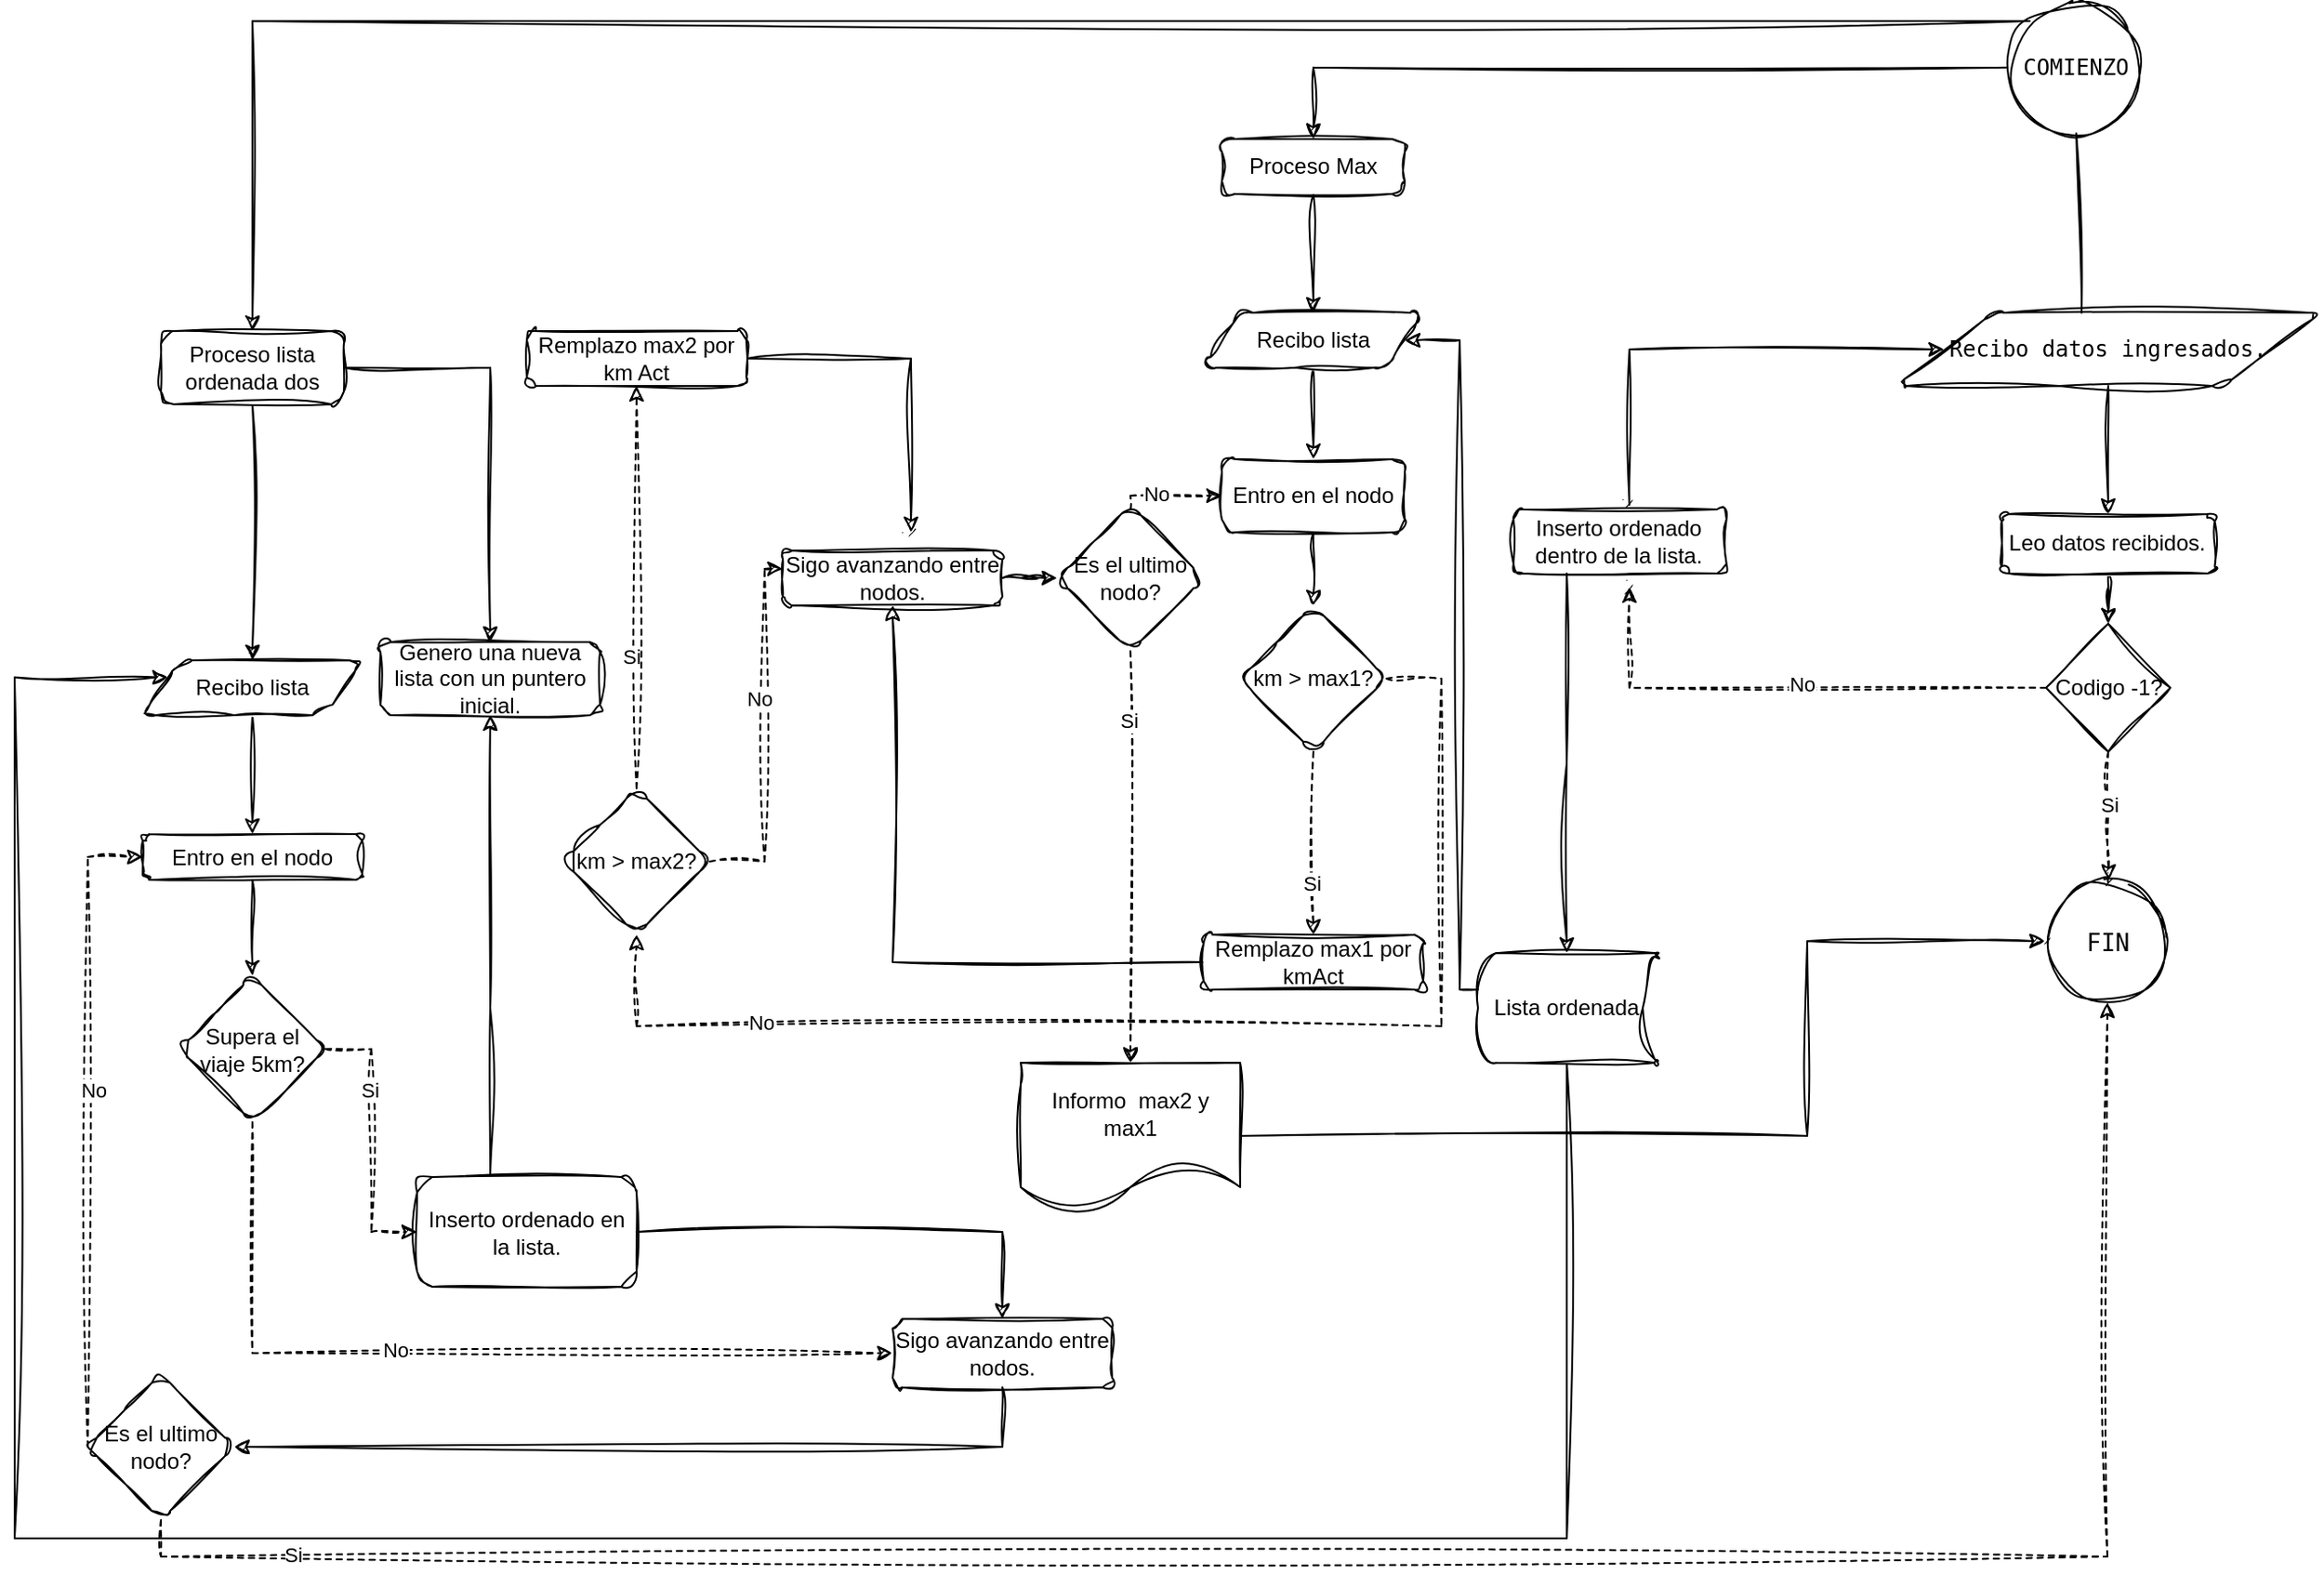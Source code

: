 <mxfile version="23.1.5" type="device">
  <diagram id="C5RBs43oDa-KdzZeNtuy" name="Page-1">
    <mxGraphModel dx="2958" dy="1967" grid="1" gridSize="10" guides="1" tooltips="1" connect="1" arrows="1" fold="1" page="1" pageScale="1" pageWidth="827" pageHeight="1169" math="0" shadow="0">
      <root>
        <mxCell id="WIyWlLk6GJQsqaUBKTNV-0" />
        <mxCell id="WIyWlLk6GJQsqaUBKTNV-1" parent="WIyWlLk6GJQsqaUBKTNV-0" />
        <mxCell id="hDE4gSIP_6tDHtdlFtJO-68" value="" style="edgeStyle=orthogonalEdgeStyle;rounded=0;orthogonalLoop=1;jettySize=auto;html=1;entryX=1;entryY=0.5;entryDx=0;entryDy=0;sketch=1;curveFitting=1;jiggle=2;" edge="1" parent="WIyWlLk6GJQsqaUBKTNV-1" source="hDE4gSIP_6tDHtdlFtJO-59" target="hDE4gSIP_6tDHtdlFtJO-77">
          <mxGeometry relative="1" as="geometry">
            <mxPoint x="-120" y="-550" as="targetPoint" />
            <Array as="points">
              <mxPoint x="-110" y="-160" />
              <mxPoint x="-110" y="-515" />
            </Array>
          </mxGeometry>
        </mxCell>
        <mxCell id="hDE4gSIP_6tDHtdlFtJO-71" style="edgeStyle=orthogonalEdgeStyle;rounded=0;orthogonalLoop=1;jettySize=auto;html=1;entryX=0.5;entryY=0;entryDx=0;entryDy=0;exitX=0;exitY=0.5;exitDx=0;exitDy=0;sketch=1;curveFitting=1;jiggle=2;" edge="1" parent="WIyWlLk6GJQsqaUBKTNV-1" source="hDE4gSIP_6tDHtdlFtJO-1" target="hDE4gSIP_6tDHtdlFtJO-74">
          <mxGeometry relative="1" as="geometry">
            <mxPoint x="-390" y="-360" as="targetPoint" />
            <mxPoint x="190" y="-662" as="sourcePoint" />
          </mxGeometry>
        </mxCell>
        <mxCell id="hDE4gSIP_6tDHtdlFtJO-78" value="" style="edgeStyle=orthogonalEdgeStyle;rounded=0;orthogonalLoop=1;jettySize=auto;html=1;sketch=1;curveFitting=1;jiggle=2;" edge="1" parent="WIyWlLk6GJQsqaUBKTNV-1" source="hDE4gSIP_6tDHtdlFtJO-74" target="hDE4gSIP_6tDHtdlFtJO-77">
          <mxGeometry relative="1" as="geometry" />
        </mxCell>
        <mxCell id="hDE4gSIP_6tDHtdlFtJO-74" value="Proceso Max" style="rounded=1;whiteSpace=wrap;html=1;absoluteArcSize=1;arcSize=14;strokeWidth=1;sketch=1;curveFitting=1;jiggle=2;" vertex="1" parent="WIyWlLk6GJQsqaUBKTNV-1">
          <mxGeometry x="-240" y="-625" width="100" height="30" as="geometry" />
        </mxCell>
        <mxCell id="hDE4gSIP_6tDHtdlFtJO-82" value="" style="edgeStyle=orthogonalEdgeStyle;rounded=0;orthogonalLoop=1;jettySize=auto;html=1;sketch=1;curveFitting=1;jiggle=2;" edge="1" parent="WIyWlLk6GJQsqaUBKTNV-1" source="hDE4gSIP_6tDHtdlFtJO-75" target="hDE4gSIP_6tDHtdlFtJO-81">
          <mxGeometry relative="1" as="geometry" />
        </mxCell>
        <mxCell id="hDE4gSIP_6tDHtdlFtJO-126" value="" style="edgeStyle=orthogonalEdgeStyle;rounded=0;orthogonalLoop=1;jettySize=auto;html=1;sketch=1;curveFitting=1;jiggle=2;" edge="1" parent="WIyWlLk6GJQsqaUBKTNV-1" source="hDE4gSIP_6tDHtdlFtJO-75" target="hDE4gSIP_6tDHtdlFtJO-125">
          <mxGeometry relative="1" as="geometry" />
        </mxCell>
        <mxCell id="hDE4gSIP_6tDHtdlFtJO-75" value="Proceso lista ordenada dos" style="rounded=1;whiteSpace=wrap;html=1;absoluteArcSize=1;arcSize=14;strokeWidth=1;sketch=1;curveFitting=1;jiggle=2;" vertex="1" parent="WIyWlLk6GJQsqaUBKTNV-1">
          <mxGeometry x="-820" y="-520" width="100" height="40" as="geometry" />
        </mxCell>
        <mxCell id="hDE4gSIP_6tDHtdlFtJO-72" style="edgeStyle=orthogonalEdgeStyle;rounded=0;orthogonalLoop=1;jettySize=auto;html=1;exitX=0;exitY=0;exitDx=0;exitDy=0;entryX=0.5;entryY=0;entryDx=0;entryDy=0;sketch=1;curveFitting=1;jiggle=2;" edge="1" parent="WIyWlLk6GJQsqaUBKTNV-1" source="hDE4gSIP_6tDHtdlFtJO-1" target="hDE4gSIP_6tDHtdlFtJO-75">
          <mxGeometry relative="1" as="geometry">
            <mxPoint x="-660" y="-290" as="targetPoint" />
            <mxPoint x="70.983" y="-709.017" as="sourcePoint" />
          </mxGeometry>
        </mxCell>
        <mxCell id="hDE4gSIP_6tDHtdlFtJO-91" value="" style="edgeStyle=orthogonalEdgeStyle;rounded=0;orthogonalLoop=1;jettySize=auto;html=1;sketch=1;curveFitting=1;jiggle=2;" edge="1" parent="WIyWlLk6GJQsqaUBKTNV-1" source="hDE4gSIP_6tDHtdlFtJO-77" target="hDE4gSIP_6tDHtdlFtJO-90">
          <mxGeometry relative="1" as="geometry" />
        </mxCell>
        <mxCell id="hDE4gSIP_6tDHtdlFtJO-77" value="Recibo lista" style="shape=parallelogram;perimeter=parallelogramPerimeter;whiteSpace=wrap;html=1;fixedSize=1;rounded=1;arcSize=14;strokeWidth=1;sketch=1;curveFitting=1;jiggle=2;" vertex="1" parent="WIyWlLk6GJQsqaUBKTNV-1">
          <mxGeometry x="-250" y="-530" width="120" height="30" as="geometry" />
        </mxCell>
        <mxCell id="hDE4gSIP_6tDHtdlFtJO-111" value="" style="edgeStyle=orthogonalEdgeStyle;rounded=0;orthogonalLoop=1;jettySize=auto;html=1;sketch=1;curveFitting=1;jiggle=2;" edge="1" parent="WIyWlLk6GJQsqaUBKTNV-1" source="hDE4gSIP_6tDHtdlFtJO-81" target="hDE4gSIP_6tDHtdlFtJO-110">
          <mxGeometry relative="1" as="geometry" />
        </mxCell>
        <mxCell id="hDE4gSIP_6tDHtdlFtJO-81" value="Recibo lista" style="shape=parallelogram;perimeter=parallelogramPerimeter;whiteSpace=wrap;html=1;fixedSize=1;rounded=1;arcSize=14;strokeWidth=1;sketch=1;curveFitting=1;jiggle=2;" vertex="1" parent="WIyWlLk6GJQsqaUBKTNV-1">
          <mxGeometry x="-830" y="-340" width="120" height="30" as="geometry" />
        </mxCell>
        <mxCell id="hDE4gSIP_6tDHtdlFtJO-86" value="" style="edgeStyle=orthogonalEdgeStyle;rounded=0;orthogonalLoop=1;jettySize=auto;html=1;entryX=0.5;entryY=1;entryDx=0;entryDy=0;dashed=1;exitX=1;exitY=0.5;exitDx=0;exitDy=0;sketch=1;curveFitting=1;jiggle=2;" edge="1" parent="WIyWlLk6GJQsqaUBKTNV-1" source="hDE4gSIP_6tDHtdlFtJO-83" target="hDE4gSIP_6tDHtdlFtJO-89">
          <mxGeometry relative="1" as="geometry">
            <mxPoint x="-350" y="-400" as="targetPoint" />
            <Array as="points">
              <mxPoint x="-120" y="-330" />
              <mxPoint x="-120" y="-140" />
              <mxPoint x="-560" y="-140" />
            </Array>
          </mxGeometry>
        </mxCell>
        <mxCell id="hDE4gSIP_6tDHtdlFtJO-87" value="No" style="edgeLabel;html=1;align=center;verticalAlign=middle;resizable=0;points=[];sketch=1;curveFitting=1;jiggle=2;" vertex="1" connectable="0" parent="hDE4gSIP_6tDHtdlFtJO-86">
          <mxGeometry x="0.668" y="-2" relative="1" as="geometry">
            <mxPoint as="offset" />
          </mxGeometry>
        </mxCell>
        <mxCell id="hDE4gSIP_6tDHtdlFtJO-105" value="" style="edgeStyle=orthogonalEdgeStyle;rounded=0;orthogonalLoop=1;jettySize=auto;html=1;dashed=1;sketch=1;curveFitting=1;jiggle=2;" edge="1" parent="WIyWlLk6GJQsqaUBKTNV-1" source="hDE4gSIP_6tDHtdlFtJO-83" target="hDE4gSIP_6tDHtdlFtJO-104">
          <mxGeometry relative="1" as="geometry" />
        </mxCell>
        <mxCell id="hDE4gSIP_6tDHtdlFtJO-107" value="Si" style="edgeLabel;html=1;align=center;verticalAlign=middle;resizable=0;points=[];sketch=1;curveFitting=1;jiggle=2;" vertex="1" connectable="0" parent="hDE4gSIP_6tDHtdlFtJO-105">
          <mxGeometry x="0.444" y="-1" relative="1" as="geometry">
            <mxPoint as="offset" />
          </mxGeometry>
        </mxCell>
        <mxCell id="hDE4gSIP_6tDHtdlFtJO-83" value="&lt;font style=&quot;font-size: 12px;&quot;&gt;km &amp;gt; max1?&lt;/font&gt;" style="rhombus;whiteSpace=wrap;html=1;rounded=1;arcSize=16;strokeWidth=1;sketch=1;curveFitting=1;jiggle=2;" vertex="1" parent="WIyWlLk6GJQsqaUBKTNV-1">
          <mxGeometry x="-230" y="-370" width="80" height="80" as="geometry" />
        </mxCell>
        <mxCell id="hDE4gSIP_6tDHtdlFtJO-94" value="" style="edgeStyle=orthogonalEdgeStyle;rounded=0;orthogonalLoop=1;jettySize=auto;html=1;dashed=1;sketch=1;curveFitting=1;jiggle=2;" edge="1" parent="WIyWlLk6GJQsqaUBKTNV-1" source="hDE4gSIP_6tDHtdlFtJO-89" target="hDE4gSIP_6tDHtdlFtJO-93">
          <mxGeometry relative="1" as="geometry">
            <Array as="points">
              <mxPoint x="-490" y="-230" />
              <mxPoint x="-490" y="-390" />
            </Array>
          </mxGeometry>
        </mxCell>
        <mxCell id="hDE4gSIP_6tDHtdlFtJO-96" value="No" style="edgeLabel;html=1;align=center;verticalAlign=middle;resizable=0;points=[];sketch=1;curveFitting=1;jiggle=2;" vertex="1" connectable="0" parent="hDE4gSIP_6tDHtdlFtJO-94">
          <mxGeometry x="0.196" y="3" relative="1" as="geometry">
            <mxPoint as="offset" />
          </mxGeometry>
        </mxCell>
        <mxCell id="hDE4gSIP_6tDHtdlFtJO-98" value="" style="edgeStyle=orthogonalEdgeStyle;rounded=0;orthogonalLoop=1;jettySize=auto;html=1;dashed=1;sketch=1;curveFitting=1;jiggle=2;" edge="1" parent="WIyWlLk6GJQsqaUBKTNV-1" source="hDE4gSIP_6tDHtdlFtJO-89" target="hDE4gSIP_6tDHtdlFtJO-97">
          <mxGeometry relative="1" as="geometry" />
        </mxCell>
        <mxCell id="hDE4gSIP_6tDHtdlFtJO-99" value="Si" style="edgeLabel;html=1;align=center;verticalAlign=middle;resizable=0;points=[];sketch=1;curveFitting=1;jiggle=2;" vertex="1" connectable="0" parent="hDE4gSIP_6tDHtdlFtJO-98">
          <mxGeometry x="-0.345" y="3" relative="1" as="geometry">
            <mxPoint as="offset" />
          </mxGeometry>
        </mxCell>
        <mxCell id="hDE4gSIP_6tDHtdlFtJO-89" value="&lt;font style=&quot;font-size: 12px;&quot;&gt;km &amp;gt; max2?&lt;/font&gt;" style="rhombus;whiteSpace=wrap;html=1;rounded=1;arcSize=16;strokeWidth=1;sketch=1;curveFitting=1;jiggle=2;" vertex="1" parent="WIyWlLk6GJQsqaUBKTNV-1">
          <mxGeometry x="-600" y="-270" width="80" height="80" as="geometry" />
        </mxCell>
        <mxCell id="hDE4gSIP_6tDHtdlFtJO-92" value="" style="edgeStyle=orthogonalEdgeStyle;rounded=0;orthogonalLoop=1;jettySize=auto;html=1;sketch=1;curveFitting=1;jiggle=2;" edge="1" parent="WIyWlLk6GJQsqaUBKTNV-1" source="hDE4gSIP_6tDHtdlFtJO-90" target="hDE4gSIP_6tDHtdlFtJO-83">
          <mxGeometry relative="1" as="geometry" />
        </mxCell>
        <mxCell id="hDE4gSIP_6tDHtdlFtJO-90" value="Entro en el nodo" style="rounded=1;whiteSpace=wrap;html=1;absoluteArcSize=1;arcSize=14;strokeWidth=1;sketch=1;curveFitting=1;jiggle=2;" vertex="1" parent="WIyWlLk6GJQsqaUBKTNV-1">
          <mxGeometry x="-240" y="-450" width="100" height="40" as="geometry" />
        </mxCell>
        <mxCell id="hDE4gSIP_6tDHtdlFtJO-115" value="" style="edgeStyle=orthogonalEdgeStyle;rounded=0;orthogonalLoop=1;jettySize=auto;html=1;sketch=1;curveFitting=1;jiggle=2;" edge="1" parent="WIyWlLk6GJQsqaUBKTNV-1" source="hDE4gSIP_6tDHtdlFtJO-93" target="hDE4gSIP_6tDHtdlFtJO-114">
          <mxGeometry relative="1" as="geometry" />
        </mxCell>
        <mxCell id="hDE4gSIP_6tDHtdlFtJO-93" value="Sigo avanzando entre nodos." style="whiteSpace=wrap;html=1;rounded=1;arcSize=16;strokeWidth=1;sketch=1;curveFitting=1;jiggle=2;" vertex="1" parent="WIyWlLk6GJQsqaUBKTNV-1">
          <mxGeometry x="-480" y="-400" width="120" height="30" as="geometry" />
        </mxCell>
        <mxCell id="hDE4gSIP_6tDHtdlFtJO-101" value="" style="edgeStyle=orthogonalEdgeStyle;rounded=0;orthogonalLoop=1;jettySize=auto;html=1;sketch=1;curveFitting=1;jiggle=2;" edge="1" parent="WIyWlLk6GJQsqaUBKTNV-1" source="hDE4gSIP_6tDHtdlFtJO-97" target="hDE4gSIP_6tDHtdlFtJO-100">
          <mxGeometry relative="1" as="geometry" />
        </mxCell>
        <mxCell id="hDE4gSIP_6tDHtdlFtJO-97" value="Remplazo max2 por km Act" style="whiteSpace=wrap;html=1;rounded=1;arcSize=16;strokeWidth=1;sketch=1;curveFitting=1;jiggle=2;" vertex="1" parent="WIyWlLk6GJQsqaUBKTNV-1">
          <mxGeometry x="-620" y="-520" width="120" height="30" as="geometry" />
        </mxCell>
        <mxCell id="hDE4gSIP_6tDHtdlFtJO-100" value="" style="shape=waypoint;sketch=1;size=6;pointerEvents=1;points=[];fillColor=default;resizable=0;rotatable=0;perimeter=centerPerimeter;snapToPoint=1;rounded=1;arcSize=16;strokeWidth=1;curveFitting=1;jiggle=2;" vertex="1" parent="WIyWlLk6GJQsqaUBKTNV-1">
          <mxGeometry x="-420" y="-420" width="20" height="20" as="geometry" />
        </mxCell>
        <mxCell id="hDE4gSIP_6tDHtdlFtJO-109" style="edgeStyle=orthogonalEdgeStyle;rounded=0;orthogonalLoop=1;jettySize=auto;html=1;exitX=0;exitY=0.5;exitDx=0;exitDy=0;entryX=0.5;entryY=1;entryDx=0;entryDy=0;sketch=1;curveFitting=1;jiggle=2;" edge="1" parent="WIyWlLk6GJQsqaUBKTNV-1" source="hDE4gSIP_6tDHtdlFtJO-104" target="hDE4gSIP_6tDHtdlFtJO-93">
          <mxGeometry relative="1" as="geometry" />
        </mxCell>
        <mxCell id="hDE4gSIP_6tDHtdlFtJO-104" value="Remplazo max1 por kmAct" style="whiteSpace=wrap;html=1;rounded=1;arcSize=16;strokeWidth=1;sketch=1;curveFitting=1;jiggle=2;" vertex="1" parent="WIyWlLk6GJQsqaUBKTNV-1">
          <mxGeometry x="-250" y="-190" width="120" height="30" as="geometry" />
        </mxCell>
        <mxCell id="hDE4gSIP_6tDHtdlFtJO-113" value="" style="edgeStyle=orthogonalEdgeStyle;rounded=0;orthogonalLoop=1;jettySize=auto;html=1;sketch=1;curveFitting=1;jiggle=2;" edge="1" parent="WIyWlLk6GJQsqaUBKTNV-1" source="hDE4gSIP_6tDHtdlFtJO-110" target="hDE4gSIP_6tDHtdlFtJO-112">
          <mxGeometry relative="1" as="geometry" />
        </mxCell>
        <mxCell id="hDE4gSIP_6tDHtdlFtJO-110" value="Entro en el nodo" style="whiteSpace=wrap;html=1;rounded=1;arcSize=14;strokeWidth=1;sketch=1;curveFitting=1;jiggle=2;" vertex="1" parent="WIyWlLk6GJQsqaUBKTNV-1">
          <mxGeometry x="-830" y="-245" width="120" height="25" as="geometry" />
        </mxCell>
        <mxCell id="hDE4gSIP_6tDHtdlFtJO-131" value="" style="edgeStyle=orthogonalEdgeStyle;rounded=0;orthogonalLoop=1;jettySize=auto;html=1;dashed=1;entryX=0;entryY=0.5;entryDx=0;entryDy=0;sketch=1;curveFitting=1;jiggle=2;" edge="1" parent="WIyWlLk6GJQsqaUBKTNV-1" source="hDE4gSIP_6tDHtdlFtJO-112" target="hDE4gSIP_6tDHtdlFtJO-130">
          <mxGeometry relative="1" as="geometry">
            <Array as="points">
              <mxPoint x="-770" y="39" />
            </Array>
          </mxGeometry>
        </mxCell>
        <mxCell id="hDE4gSIP_6tDHtdlFtJO-135" value="No" style="edgeLabel;html=1;align=center;verticalAlign=middle;resizable=0;points=[];sketch=1;curveFitting=1;jiggle=2;" vertex="1" connectable="0" parent="hDE4gSIP_6tDHtdlFtJO-131">
          <mxGeometry x="-0.143" y="2" relative="1" as="geometry">
            <mxPoint as="offset" />
          </mxGeometry>
        </mxCell>
        <mxCell id="hDE4gSIP_6tDHtdlFtJO-133" style="edgeStyle=orthogonalEdgeStyle;rounded=0;orthogonalLoop=1;jettySize=auto;html=1;exitX=1;exitY=0.5;exitDx=0;exitDy=0;entryX=0;entryY=0.5;entryDx=0;entryDy=0;dashed=1;sketch=1;curveFitting=1;jiggle=2;" edge="1" parent="WIyWlLk6GJQsqaUBKTNV-1" source="hDE4gSIP_6tDHtdlFtJO-112" target="hDE4gSIP_6tDHtdlFtJO-127">
          <mxGeometry relative="1" as="geometry" />
        </mxCell>
        <mxCell id="hDE4gSIP_6tDHtdlFtJO-134" value="Si" style="edgeLabel;html=1;align=center;verticalAlign=middle;resizable=0;points=[];sketch=1;curveFitting=1;jiggle=2;" vertex="1" connectable="0" parent="hDE4gSIP_6tDHtdlFtJO-133">
          <mxGeometry x="-0.368" y="-1" relative="1" as="geometry">
            <mxPoint as="offset" />
          </mxGeometry>
        </mxCell>
        <mxCell id="hDE4gSIP_6tDHtdlFtJO-112" value="Supera el viaje 5km?" style="rhombus;whiteSpace=wrap;html=1;rounded=1;arcSize=14;strokeWidth=1;sketch=1;curveFitting=1;jiggle=2;" vertex="1" parent="WIyWlLk6GJQsqaUBKTNV-1">
          <mxGeometry x="-810" y="-167.5" width="80" height="80" as="geometry" />
        </mxCell>
        <mxCell id="hDE4gSIP_6tDHtdlFtJO-1" value="&lt;pre&gt;COMIENZO&lt;/pre&gt;" style="ellipse;whiteSpace=wrap;html=1;aspect=fixed;labelBackgroundColor=none;rounded=1;sketch=1;curveFitting=1;jiggle=2;" vertex="1" parent="WIyWlLk6GJQsqaUBKTNV-1">
          <mxGeometry x="191.158" y="-700" width="71.842" height="71.842" as="geometry" />
        </mxCell>
        <mxCell id="hDE4gSIP_6tDHtdlFtJO-4" value="&lt;pre&gt;&lt;font style=&quot;font-size: 13px;&quot;&gt;FIN&lt;/font&gt;&lt;/pre&gt;" style="ellipse;whiteSpace=wrap;html=1;aspect=fixed;labelBackgroundColor=none;rounded=1;sketch=1;curveFitting=1;jiggle=2;" vertex="1" parent="WIyWlLk6GJQsqaUBKTNV-1">
          <mxGeometry x="210.568" y="-220" width="67.053" height="67.053" as="geometry" />
        </mxCell>
        <mxCell id="hDE4gSIP_6tDHtdlFtJO-6" value="&lt;pre&gt;Recibo datos ingresados.&lt;/pre&gt;" style="shape=parallelogram;html=1;strokeWidth=1;perimeter=parallelogramPerimeter;whiteSpace=wrap;rounded=1;arcSize=12;size=0.23;labelBackgroundColor=none;sketch=1;curveFitting=1;jiggle=2;" vertex="1" parent="WIyWlLk6GJQsqaUBKTNV-1">
          <mxGeometry x="128.074" y="-530" width="232.926" height="40" as="geometry" />
        </mxCell>
        <mxCell id="hDE4gSIP_6tDHtdlFtJO-8" value="" style="endArrow=none;html=1;rounded=0;entryX=0.5;entryY=1;entryDx=0;entryDy=0;sketch=1;curveFitting=1;jiggle=2;" edge="1" parent="WIyWlLk6GJQsqaUBKTNV-1" target="hDE4gSIP_6tDHtdlFtJO-1">
          <mxGeometry width="50" height="50" relative="1" as="geometry">
            <mxPoint x="229.979" y="-530" as="sourcePoint" />
            <mxPoint x="273.653" y="-350" as="targetPoint" />
          </mxGeometry>
        </mxCell>
        <mxCell id="hDE4gSIP_6tDHtdlFtJO-10" value="Codigo -1?" style="strokeWidth=1;html=1;shape=mxgraph.flowchart.decision;whiteSpace=wrap;direction=west;sketch=1;curveFitting=1;jiggle=2;" vertex="1" parent="WIyWlLk6GJQsqaUBKTNV-1">
          <mxGeometry x="210.568" y="-360" width="67.937" height="70" as="geometry" />
        </mxCell>
        <mxCell id="hDE4gSIP_6tDHtdlFtJO-34" value="" style="shape=waypoint;sketch=1;size=6;pointerEvents=1;points=[];fillColor=default;resizable=0;rotatable=0;perimeter=centerPerimeter;snapToPoint=1;strokeWidth=1;curveFitting=1;jiggle=2;" vertex="1" parent="WIyWlLk6GJQsqaUBKTNV-1">
          <mxGeometry x="-27.211" y="-390" width="20" height="20" as="geometry" />
        </mxCell>
        <mxCell id="hDE4gSIP_6tDHtdlFtJO-35" value="" style="edgeStyle=orthogonalEdgeStyle;rounded=0;orthogonalLoop=1;jettySize=auto;html=1;dashed=1;sketch=1;curveFitting=1;jiggle=2;" edge="1" parent="WIyWlLk6GJQsqaUBKTNV-1" source="hDE4gSIP_6tDHtdlFtJO-10" target="hDE4gSIP_6tDHtdlFtJO-34">
          <mxGeometry relative="1" as="geometry" />
        </mxCell>
        <mxCell id="hDE4gSIP_6tDHtdlFtJO-36" value="No" style="edgeLabel;html=1;align=center;verticalAlign=middle;resizable=0;points=[];sketch=1;curveFitting=1;jiggle=2;" vertex="1" connectable="0" parent="hDE4gSIP_6tDHtdlFtJO-35">
          <mxGeometry x="-0.051" y="-2" relative="1" as="geometry">
            <mxPoint as="offset" />
          </mxGeometry>
        </mxCell>
        <mxCell id="hDE4gSIP_6tDHtdlFtJO-41" value="" style="edgeStyle=orthogonalEdgeStyle;rounded=0;orthogonalLoop=1;jettySize=auto;html=1;entryX=0;entryY=0.5;entryDx=0;entryDy=0;sketch=1;curveFitting=1;jiggle=2;" edge="1" parent="WIyWlLk6GJQsqaUBKTNV-1" source="hDE4gSIP_6tDHtdlFtJO-40" target="hDE4gSIP_6tDHtdlFtJO-6">
          <mxGeometry relative="1" as="geometry">
            <Array as="points">
              <mxPoint x="-17.505" y="-510" />
            </Array>
          </mxGeometry>
        </mxCell>
        <mxCell id="hDE4gSIP_6tDHtdlFtJO-38" value="Inserto ordenado dentro de la lista." style="rounded=1;whiteSpace=wrap;html=1;sketch=1;pointerEvents=1;strokeWidth=1;curveFitting=1;jiggle=2;" vertex="1" parent="WIyWlLk6GJQsqaUBKTNV-1">
          <mxGeometry x="-80.589" y="-422.5" width="116.463" height="35" as="geometry" />
        </mxCell>
        <mxCell id="hDE4gSIP_6tDHtdlFtJO-40" value="" style="shape=waypoint;sketch=1;size=6;pointerEvents=1;points=[];fillColor=default;resizable=0;rotatable=0;perimeter=centerPerimeter;snapToPoint=1;rounded=1;strokeWidth=1;curveFitting=1;jiggle=2;" vertex="1" parent="WIyWlLk6GJQsqaUBKTNV-1">
          <mxGeometry x="-27.211" y="-435" width="20" height="20" as="geometry" />
        </mxCell>
        <mxCell id="hDE4gSIP_6tDHtdlFtJO-44" value="" style="shape=waypoint;sketch=1;size=6;pointerEvents=1;points=[];fillColor=default;resizable=0;rotatable=0;perimeter=centerPerimeter;snapToPoint=1;strokeWidth=1;curveFitting=1;jiggle=2;" vertex="1" parent="WIyWlLk6GJQsqaUBKTNV-1">
          <mxGeometry x="234.832" y="-230" width="20" height="20" as="geometry" />
        </mxCell>
        <mxCell id="hDE4gSIP_6tDHtdlFtJO-45" value="" style="edgeStyle=orthogonalEdgeStyle;rounded=0;orthogonalLoop=1;jettySize=auto;html=1;dashed=1;sketch=1;curveFitting=1;jiggle=2;" edge="1" parent="WIyWlLk6GJQsqaUBKTNV-1" source="hDE4gSIP_6tDHtdlFtJO-10" target="hDE4gSIP_6tDHtdlFtJO-44">
          <mxGeometry relative="1" as="geometry" />
        </mxCell>
        <mxCell id="hDE4gSIP_6tDHtdlFtJO-46" value="Si" style="edgeLabel;html=1;align=center;verticalAlign=middle;resizable=0;points=[];sketch=1;curveFitting=1;jiggle=2;" vertex="1" connectable="0" parent="hDE4gSIP_6tDHtdlFtJO-45">
          <mxGeometry x="-0.149" y="1" relative="1" as="geometry">
            <mxPoint as="offset" />
          </mxGeometry>
        </mxCell>
        <mxCell id="hDE4gSIP_6tDHtdlFtJO-54" value="" style="edgeStyle=orthogonalEdgeStyle;rounded=0;orthogonalLoop=1;jettySize=auto;html=1;sketch=1;curveFitting=1;jiggle=2;" edge="1" parent="WIyWlLk6GJQsqaUBKTNV-1" source="hDE4gSIP_6tDHtdlFtJO-52" target="hDE4gSIP_6tDHtdlFtJO-10">
          <mxGeometry relative="1" as="geometry" />
        </mxCell>
        <mxCell id="hDE4gSIP_6tDHtdlFtJO-52" value="Leo datos recibidos." style="whiteSpace=wrap;html=1;strokeWidth=1;rounded=1;arcSize=12;labelBackgroundColor=none;sketch=1;curveFitting=1;jiggle=2;" vertex="1" parent="WIyWlLk6GJQsqaUBKTNV-1">
          <mxGeometry x="186.305" y="-420" width="116.463" height="32.5" as="geometry" />
        </mxCell>
        <mxCell id="hDE4gSIP_6tDHtdlFtJO-53" value="" style="edgeStyle=orthogonalEdgeStyle;rounded=0;orthogonalLoop=1;jettySize=auto;html=1;sketch=1;curveFitting=1;jiggle=2;" edge="1" parent="WIyWlLk6GJQsqaUBKTNV-1" source="hDE4gSIP_6tDHtdlFtJO-6" target="hDE4gSIP_6tDHtdlFtJO-52">
          <mxGeometry relative="1" as="geometry" />
        </mxCell>
        <mxCell id="hDE4gSIP_6tDHtdlFtJO-124" value="" style="edgeStyle=orthogonalEdgeStyle;rounded=0;orthogonalLoop=1;jettySize=auto;html=1;entryX=0;entryY=0.25;entryDx=0;entryDy=0;sketch=1;curveFitting=1;jiggle=2;" edge="1" parent="WIyWlLk6GJQsqaUBKTNV-1" source="hDE4gSIP_6tDHtdlFtJO-59" target="hDE4gSIP_6tDHtdlFtJO-81">
          <mxGeometry relative="1" as="geometry">
            <Array as="points">
              <mxPoint x="-51" y="140" />
              <mxPoint x="-900" y="140" />
              <mxPoint x="-900" y="-331" />
            </Array>
          </mxGeometry>
        </mxCell>
        <mxCell id="hDE4gSIP_6tDHtdlFtJO-59" value="Lista ordenada" style="strokeWidth=1;html=1;shape=mxgraph.flowchart.stored_data;whiteSpace=wrap;sketch=1;curveFitting=1;jiggle=2;" vertex="1" parent="WIyWlLk6GJQsqaUBKTNV-1">
          <mxGeometry x="-100" y="-180" width="97.053" height="60" as="geometry" />
        </mxCell>
        <mxCell id="hDE4gSIP_6tDHtdlFtJO-76" value="" style="edgeStyle=orthogonalEdgeStyle;rounded=0;orthogonalLoop=1;jettySize=auto;html=1;exitX=0.25;exitY=1;exitDx=0;exitDy=0;sketch=1;curveFitting=1;jiggle=2;" edge="1" parent="WIyWlLk6GJQsqaUBKTNV-1" source="hDE4gSIP_6tDHtdlFtJO-38" target="hDE4gSIP_6tDHtdlFtJO-59">
          <mxGeometry relative="1" as="geometry" />
        </mxCell>
        <mxCell id="hDE4gSIP_6tDHtdlFtJO-121" value="" style="edgeStyle=orthogonalEdgeStyle;rounded=0;orthogonalLoop=1;jettySize=auto;html=1;entryX=0;entryY=0.5;entryDx=0;entryDy=0;dashed=1;sketch=1;curveFitting=1;jiggle=2;" edge="1" parent="WIyWlLk6GJQsqaUBKTNV-1" target="hDE4gSIP_6tDHtdlFtJO-90">
          <mxGeometry relative="1" as="geometry">
            <mxPoint x="-290" y="-422.5" as="sourcePoint" />
            <mxPoint x="-270.0" y="-467.5" as="targetPoint" />
            <Array as="points">
              <mxPoint x="-290" y="-430" />
            </Array>
          </mxGeometry>
        </mxCell>
        <mxCell id="hDE4gSIP_6tDHtdlFtJO-122" value="No" style="edgeLabel;html=1;align=center;verticalAlign=middle;resizable=0;points=[];sketch=1;curveFitting=1;jiggle=2;" vertex="1" connectable="0" parent="hDE4gSIP_6tDHtdlFtJO-121">
          <mxGeometry x="-0.268" y="1" relative="1" as="geometry">
            <mxPoint as="offset" />
          </mxGeometry>
        </mxCell>
        <mxCell id="hDE4gSIP_6tDHtdlFtJO-148" value="" style="edgeStyle=orthogonalEdgeStyle;rounded=0;orthogonalLoop=1;jettySize=auto;html=1;dashed=1;sketch=1;curveFitting=1;jiggle=2;" edge="1" parent="WIyWlLk6GJQsqaUBKTNV-1" source="hDE4gSIP_6tDHtdlFtJO-114" target="hDE4gSIP_6tDHtdlFtJO-147">
          <mxGeometry relative="1" as="geometry" />
        </mxCell>
        <mxCell id="hDE4gSIP_6tDHtdlFtJO-149" value="Si" style="edgeLabel;html=1;align=center;verticalAlign=middle;resizable=0;points=[];sketch=1;curveFitting=1;jiggle=2;" vertex="1" connectable="0" parent="hDE4gSIP_6tDHtdlFtJO-148">
          <mxGeometry x="-0.661" y="-1" relative="1" as="geometry">
            <mxPoint as="offset" />
          </mxGeometry>
        </mxCell>
        <mxCell id="hDE4gSIP_6tDHtdlFtJO-114" value="Es el ultimo nodo?" style="rhombus;whiteSpace=wrap;html=1;rounded=1;arcSize=16;strokeWidth=1;sketch=1;curveFitting=1;jiggle=2;" vertex="1" parent="WIyWlLk6GJQsqaUBKTNV-1">
          <mxGeometry x="-330" y="-425" width="80" height="80" as="geometry" />
        </mxCell>
        <mxCell id="hDE4gSIP_6tDHtdlFtJO-116" value="" style="shape=waypoint;sketch=1;size=6;pointerEvents=1;points=[];fillColor=default;resizable=0;rotatable=0;perimeter=centerPerimeter;snapToPoint=1;rounded=1;arcSize=16;strokeWidth=1;curveFitting=1;jiggle=2;" vertex="1" parent="WIyWlLk6GJQsqaUBKTNV-1">
          <mxGeometry x="200" y="-196.47" width="20" height="20" as="geometry" />
        </mxCell>
        <mxCell id="hDE4gSIP_6tDHtdlFtJO-125" value="Genero una nueva lista con un puntero inicial." style="rounded=1;whiteSpace=wrap;html=1;arcSize=14;strokeWidth=1;sketch=1;curveFitting=1;jiggle=2;" vertex="1" parent="WIyWlLk6GJQsqaUBKTNV-1">
          <mxGeometry x="-700" y="-350" width="120" height="40" as="geometry" />
        </mxCell>
        <mxCell id="hDE4gSIP_6tDHtdlFtJO-129" value="" style="edgeStyle=orthogonalEdgeStyle;rounded=0;orthogonalLoop=1;jettySize=auto;html=1;entryX=0.5;entryY=1;entryDx=0;entryDy=0;sketch=1;curveFitting=1;jiggle=2;" edge="1" parent="WIyWlLk6GJQsqaUBKTNV-1" source="hDE4gSIP_6tDHtdlFtJO-127" target="hDE4gSIP_6tDHtdlFtJO-125">
          <mxGeometry relative="1" as="geometry">
            <mxPoint x="-640" y="-270" as="targetPoint" />
            <Array as="points">
              <mxPoint x="-640" y="-150" />
              <mxPoint x="-640" y="-150" />
            </Array>
          </mxGeometry>
        </mxCell>
        <mxCell id="hDE4gSIP_6tDHtdlFtJO-139" style="edgeStyle=orthogonalEdgeStyle;rounded=0;orthogonalLoop=1;jettySize=auto;html=1;exitX=1;exitY=0.5;exitDx=0;exitDy=0;entryX=0.5;entryY=0;entryDx=0;entryDy=0;sketch=1;curveFitting=1;jiggle=2;" edge="1" parent="WIyWlLk6GJQsqaUBKTNV-1" source="hDE4gSIP_6tDHtdlFtJO-127" target="hDE4gSIP_6tDHtdlFtJO-130">
          <mxGeometry relative="1" as="geometry" />
        </mxCell>
        <mxCell id="hDE4gSIP_6tDHtdlFtJO-127" value="Inserto ordenado en la lista." style="whiteSpace=wrap;html=1;rounded=1;arcSize=14;strokeWidth=1;sketch=1;curveFitting=1;jiggle=2;" vertex="1" parent="WIyWlLk6GJQsqaUBKTNV-1">
          <mxGeometry x="-680" y="-57.5" width="120" height="60" as="geometry" />
        </mxCell>
        <mxCell id="hDE4gSIP_6tDHtdlFtJO-138" value="" style="edgeStyle=orthogonalEdgeStyle;rounded=0;orthogonalLoop=1;jettySize=auto;html=1;exitX=0.5;exitY=1;exitDx=0;exitDy=0;sketch=1;curveFitting=1;jiggle=2;" edge="1" parent="WIyWlLk6GJQsqaUBKTNV-1" source="hDE4gSIP_6tDHtdlFtJO-130" target="hDE4gSIP_6tDHtdlFtJO-137">
          <mxGeometry relative="1" as="geometry" />
        </mxCell>
        <mxCell id="hDE4gSIP_6tDHtdlFtJO-130" value="Sigo avanzando entre nodos." style="whiteSpace=wrap;html=1;rounded=1;arcSize=14;strokeWidth=1;sketch=1;curveFitting=1;jiggle=2;" vertex="1" parent="WIyWlLk6GJQsqaUBKTNV-1">
          <mxGeometry x="-420" y="20" width="120" height="37.5" as="geometry" />
        </mxCell>
        <mxCell id="hDE4gSIP_6tDHtdlFtJO-140" style="edgeStyle=orthogonalEdgeStyle;rounded=0;orthogonalLoop=1;jettySize=auto;html=1;exitX=0;exitY=0.5;exitDx=0;exitDy=0;entryX=0;entryY=0.5;entryDx=0;entryDy=0;dashed=1;sketch=1;curveFitting=1;jiggle=2;" edge="1" parent="WIyWlLk6GJQsqaUBKTNV-1" source="hDE4gSIP_6tDHtdlFtJO-137" target="hDE4gSIP_6tDHtdlFtJO-110">
          <mxGeometry relative="1" as="geometry">
            <Array as="points">
              <mxPoint x="-860" y="-232" />
            </Array>
          </mxGeometry>
        </mxCell>
        <mxCell id="hDE4gSIP_6tDHtdlFtJO-141" value="No" style="edgeLabel;html=1;align=center;verticalAlign=middle;resizable=0;points=[];sketch=1;curveFitting=1;jiggle=2;" vertex="1" connectable="0" parent="hDE4gSIP_6tDHtdlFtJO-140">
          <mxGeometry x="0.108" y="-3" relative="1" as="geometry">
            <mxPoint as="offset" />
          </mxGeometry>
        </mxCell>
        <mxCell id="hDE4gSIP_6tDHtdlFtJO-143" style="edgeStyle=orthogonalEdgeStyle;rounded=0;orthogonalLoop=1;jettySize=auto;html=1;exitX=0.5;exitY=1;exitDx=0;exitDy=0;entryX=0.5;entryY=1;entryDx=0;entryDy=0;dashed=1;sketch=1;curveFitting=1;jiggle=2;" edge="1" parent="WIyWlLk6GJQsqaUBKTNV-1" source="hDE4gSIP_6tDHtdlFtJO-137" target="hDE4gSIP_6tDHtdlFtJO-4">
          <mxGeometry relative="1" as="geometry" />
        </mxCell>
        <mxCell id="hDE4gSIP_6tDHtdlFtJO-145" value="Si" style="edgeLabel;html=1;align=center;verticalAlign=middle;resizable=0;points=[];sketch=1;curveFitting=1;jiggle=2;" vertex="1" connectable="0" parent="hDE4gSIP_6tDHtdlFtJO-143">
          <mxGeometry x="-0.868" y="1" relative="1" as="geometry">
            <mxPoint as="offset" />
          </mxGeometry>
        </mxCell>
        <mxCell id="hDE4gSIP_6tDHtdlFtJO-137" value="Es el ultimo nodo?" style="rhombus;whiteSpace=wrap;html=1;rounded=1;arcSize=14;strokeWidth=1;sketch=1;curveFitting=1;jiggle=2;" vertex="1" parent="WIyWlLk6GJQsqaUBKTNV-1">
          <mxGeometry x="-860" y="50" width="80" height="80" as="geometry" />
        </mxCell>
        <mxCell id="hDE4gSIP_6tDHtdlFtJO-150" style="edgeStyle=orthogonalEdgeStyle;rounded=0;orthogonalLoop=1;jettySize=auto;html=1;exitX=1;exitY=0.5;exitDx=0;exitDy=0;sketch=1;curveFitting=1;jiggle=2;" edge="1" parent="WIyWlLk6GJQsqaUBKTNV-1" source="hDE4gSIP_6tDHtdlFtJO-147" target="hDE4gSIP_6tDHtdlFtJO-116">
          <mxGeometry relative="1" as="geometry">
            <Array as="points">
              <mxPoint x="80" y="-80" />
              <mxPoint x="80" y="-186" />
            </Array>
          </mxGeometry>
        </mxCell>
        <mxCell id="hDE4gSIP_6tDHtdlFtJO-147" value="Informo&amp;nbsp; max2 y max1" style="shape=document;whiteSpace=wrap;html=1;boundedLbl=1;rounded=1;arcSize=16;strokeWidth=1;sketch=1;curveFitting=1;jiggle=2;" vertex="1" parent="WIyWlLk6GJQsqaUBKTNV-1">
          <mxGeometry x="-350" y="-120" width="120" height="80" as="geometry" />
        </mxCell>
      </root>
    </mxGraphModel>
  </diagram>
</mxfile>
